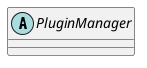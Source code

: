 /'
 '  UML include file for PluginManager
 '/

@startuml
abstract class PluginManager {
!ifdef SHOW_CONTENT
    #virtual void init ()
    #{abstract}abstract add_extension ()
    #virtual void load_plugins ()
    --signals--
    +signal void plugin_available (Extension extension)
    --fields--
    #Engine engine
    #ExtensionSet extensions
    #string search_path
!endif
}
@enduml
